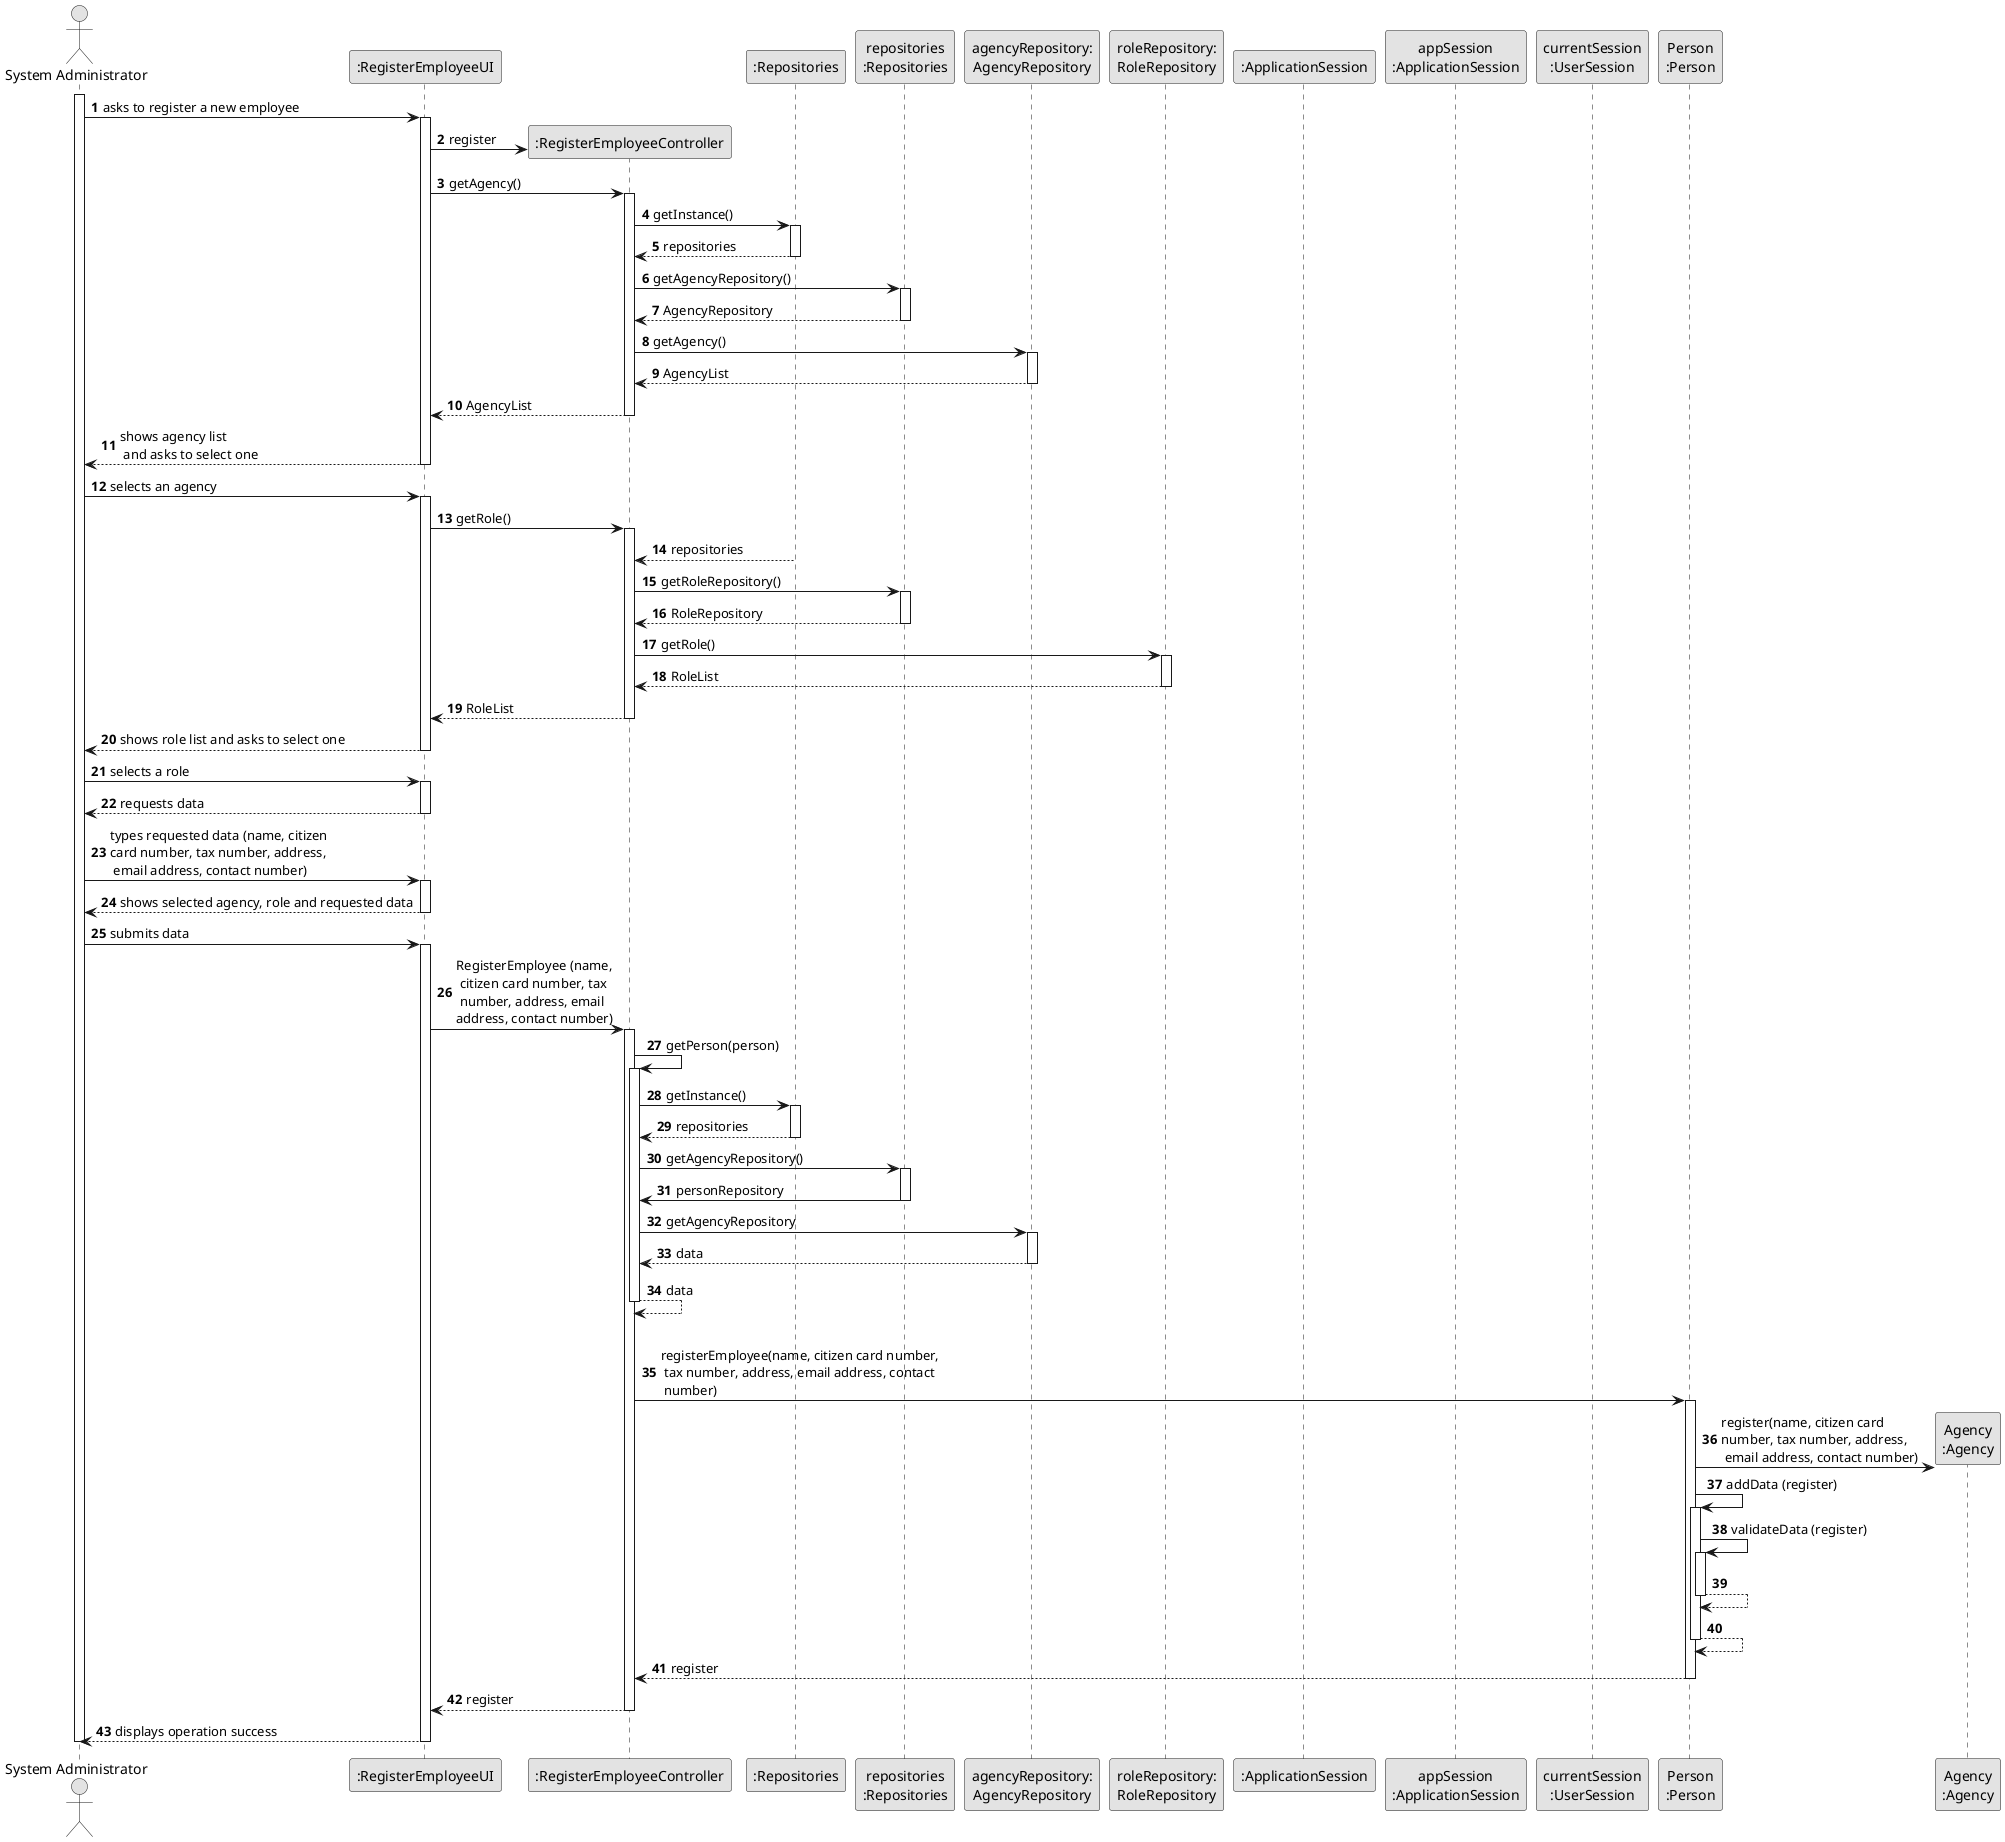 @startuml
skinparam monochrome true
skinparam packageStyle rectangle
skinparam shadowing false

autonumber

'hide footbox
actor "System Administrator" as ADM
participant ":RegisterEmployeeUI" as UI
participant ":RegisterEmployeeController" as CTRL
participant ":Repositories" as RepositorySingleton
participant "repositories\n:Repositories" as PLAT
participant "agencyRepository:\nAgencyRepository" as AgencyRepository
participant "roleRepository:\nRoleRepository" as RoleRepository
participant ":ApplicationSession" as _APP
participant "appSession\n:ApplicationSession" as APP
participant "currentSession\n:UserSession" as SESSAO
participant "Person\n:Person" as PERSON
participant "Agency\n:Agency" as AGENCY

activate ADM

        ADM -> UI : asks to register a new employee

        activate UI

'            UI --> ADM : requests data (name, citizen card number, tax number, address, email address, contact number)
            'create CTRL
            UI -> CTRL** : register

            UI -> CTRL : getAgency()
            activate CTRL

                CTRL -> RepositorySingleton : getInstance()
                activate RepositorySingleton

                    RepositorySingleton --> CTRL: repositories
                deactivate RepositorySingleton

                CTRL -> PLAT : getAgencyRepository()
                activate PLAT

                    PLAT --> CTRL: AgencyRepository
                deactivate PLAT

                CTRL -> AgencyRepository : getAgency()
                activate AgencyRepository

                    AgencyRepository --> CTRL : AgencyList
                deactivate AgencyRepository

                CTRL --> UI : AgencyList
            deactivate CTRL

            UI --> ADM : shows agency list\n and asks to select one
        deactivate UI


             ADM -> UI : selects an agency
             activate UI

UI -> CTRL : getRole()
            activate CTRL



                    RepositorySingleton --> CTRL: repositories
                deactivate RepositorySingleton

                CTRL -> PLAT : getRoleRepository()
                activate PLAT

                    PLAT --> CTRL: RoleRepository
                deactivate PLAT

                CTRL -> RoleRepository : getRole()
                activate RoleRepository

                    RoleRepository --> CTRL : RoleList
                deactivate RoleRepository

                CTRL --> UI : RoleList
            deactivate CTRL

            UI --> ADM : shows role list and asks to select one
        deactivate UI

    ADM -> UI : selects a role
    activate UI

        UI --> ADM : requests data
    deactivate UI

    ADM -> UI : types requested data (name, citizen \ncard number, tax number, address,\n email address, contact number)
    activate UI

        UI --> ADM : shows selected agency, role and requested data
    deactivate UI

    ADM -> UI : submits data
    activate UI

        UI -> CTRL : RegisterEmployee (name,\n citizen card number, tax \n number, address, email \naddress, contact number)
        activate CTRL

            CTRL -> CTRL : getPerson(person)
            activate CTRL

                CTRL -> RepositorySingleton : getInstance()
                activate RepositorySingleton

                    RepositorySingleton --> CTRL: repositories
                deactivate RepositorySingleton

                CTRL -> PLAT : getAgencyRepository()
                activate PLAT

                    PLAT -> CTRL : personRepository
                deactivate PLAT

                CTRL -> AgencyRepository : getAgencyRepository
                activate AgencyRepository

                    AgencyRepository --> CTRL : data
                deactivate AgencyRepository
                    CTRL --> CTRL : data
            deactivate CTRL

            |||
            CTRL -> PERSON: registerEmployee(name, citizen card number,\n tax number, address, email address, contact\n number)
            activate PERSON

                PERSON -> AGENCY**: register(name, citizen card \nnumber, tax number, address,\n email address, contact number)
                PERSON -> PERSON: addData (register)


                activate PERSON
                    PERSON -> PERSON: validateData (register)
                    activate PERSON
                        PERSON --> PERSON
                    deactivate PERSON

                    PERSON --> PERSON
                deactivate PERSON

                PERSON --> CTRL : register

            deactivate PERSON

            CTRL --> UI: register
            deactivate CTRL
            UI --> ADM: displays operation success
    deactivate UI

deactivate ADM

@enduml